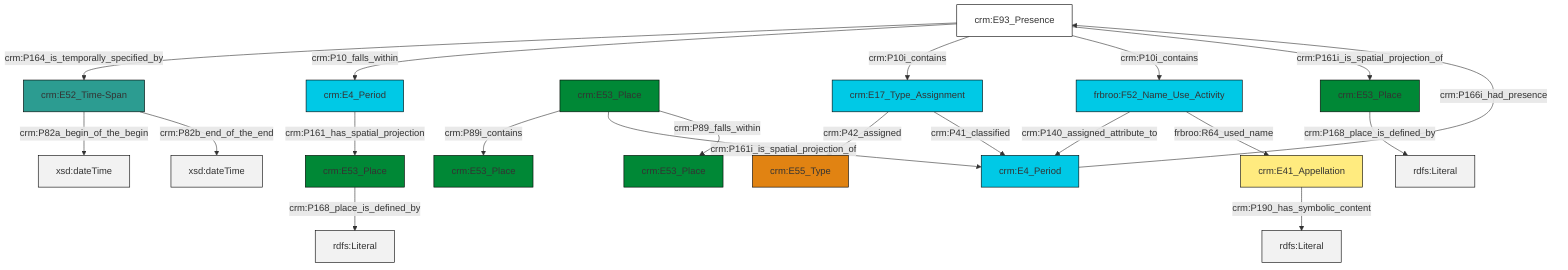graph TD
classDef Literal fill:#f2f2f2,stroke:#000000;
classDef CRM_Entity fill:#FFFFFF,stroke:#000000;
classDef Temporal_Entity fill:#00C9E6, stroke:#000000;
classDef Type fill:#E18312, stroke:#000000;
classDef Time-Span fill:#2C9C91, stroke:#000000;
classDef Appellation fill:#FFEB7F, stroke:#000000;
classDef Place fill:#008836, stroke:#000000;
classDef Persistent_Item fill:#B266B2, stroke:#000000;
classDef Conceptual_Object fill:#FFD700, stroke:#000000;
classDef Physical_Thing fill:#D2B48C, stroke:#000000;
classDef Actor fill:#f58aad, stroke:#000000;
classDef PC_Classes fill:#4ce600, stroke:#000000;
classDef Multi fill:#cccccc,stroke:#000000;

0["crm:E4_Period"]:::Temporal_Entity -->|crm:P161_has_spatial_projection| 1["crm:E53_Place"]:::Place
1["crm:E53_Place"]:::Place -->|crm:P168_place_is_defined_by| 4[rdfs:Literal]:::Literal
5["crm:E4_Period"]:::Temporal_Entity -->|crm:P166i_had_presence| 2["crm:E93_Presence"]:::CRM_Entity
2["crm:E93_Presence"]:::CRM_Entity -->|crm:P164_is_temporally_specified_by| 7["crm:E52_Time-Span"]:::Time-Span
8["crm:E53_Place"]:::Place -->|crm:P89i_contains| 9["crm:E53_Place"]:::Place
2["crm:E93_Presence"]:::CRM_Entity -->|crm:P10_falls_within| 0["crm:E4_Period"]:::Temporal_Entity
2["crm:E93_Presence"]:::CRM_Entity -->|crm:P10i_contains| 10["crm:E17_Type_Assignment"]:::Temporal_Entity
8["crm:E53_Place"]:::Place -->|crm:P161i_is_spatial_projection_of| 5["crm:E4_Period"]:::Temporal_Entity
11["frbroo:F52_Name_Use_Activity"]:::Temporal_Entity -->|crm:P140_assigned_attribute_to| 5["crm:E4_Period"]:::Temporal_Entity
12["crm:E53_Place"]:::Place -->|crm:P168_place_is_defined_by| 13[rdfs:Literal]:::Literal
10["crm:E17_Type_Assignment"]:::Temporal_Entity -->|crm:P42_assigned| 17["crm:E55_Type"]:::Type
8["crm:E53_Place"]:::Place -->|crm:P89_falls_within| 19["crm:E53_Place"]:::Place
7["crm:E52_Time-Span"]:::Time-Span -->|crm:P82a_begin_of_the_begin| 20[xsd:dateTime]:::Literal
7["crm:E52_Time-Span"]:::Time-Span -->|crm:P82b_end_of_the_end| 21[xsd:dateTime]:::Literal
11["frbroo:F52_Name_Use_Activity"]:::Temporal_Entity -->|frbroo:R64_used_name| 14["crm:E41_Appellation"]:::Appellation
2["crm:E93_Presence"]:::CRM_Entity -->|crm:P10i_contains| 11["frbroo:F52_Name_Use_Activity"]:::Temporal_Entity
10["crm:E17_Type_Assignment"]:::Temporal_Entity -->|crm:P41_classified| 5["crm:E4_Period"]:::Temporal_Entity
14["crm:E41_Appellation"]:::Appellation -->|crm:P190_has_symbolic_content| 27[rdfs:Literal]:::Literal
2["crm:E93_Presence"]:::CRM_Entity -->|crm:P161i_is_spatial_projection_of| 12["crm:E53_Place"]:::Place
